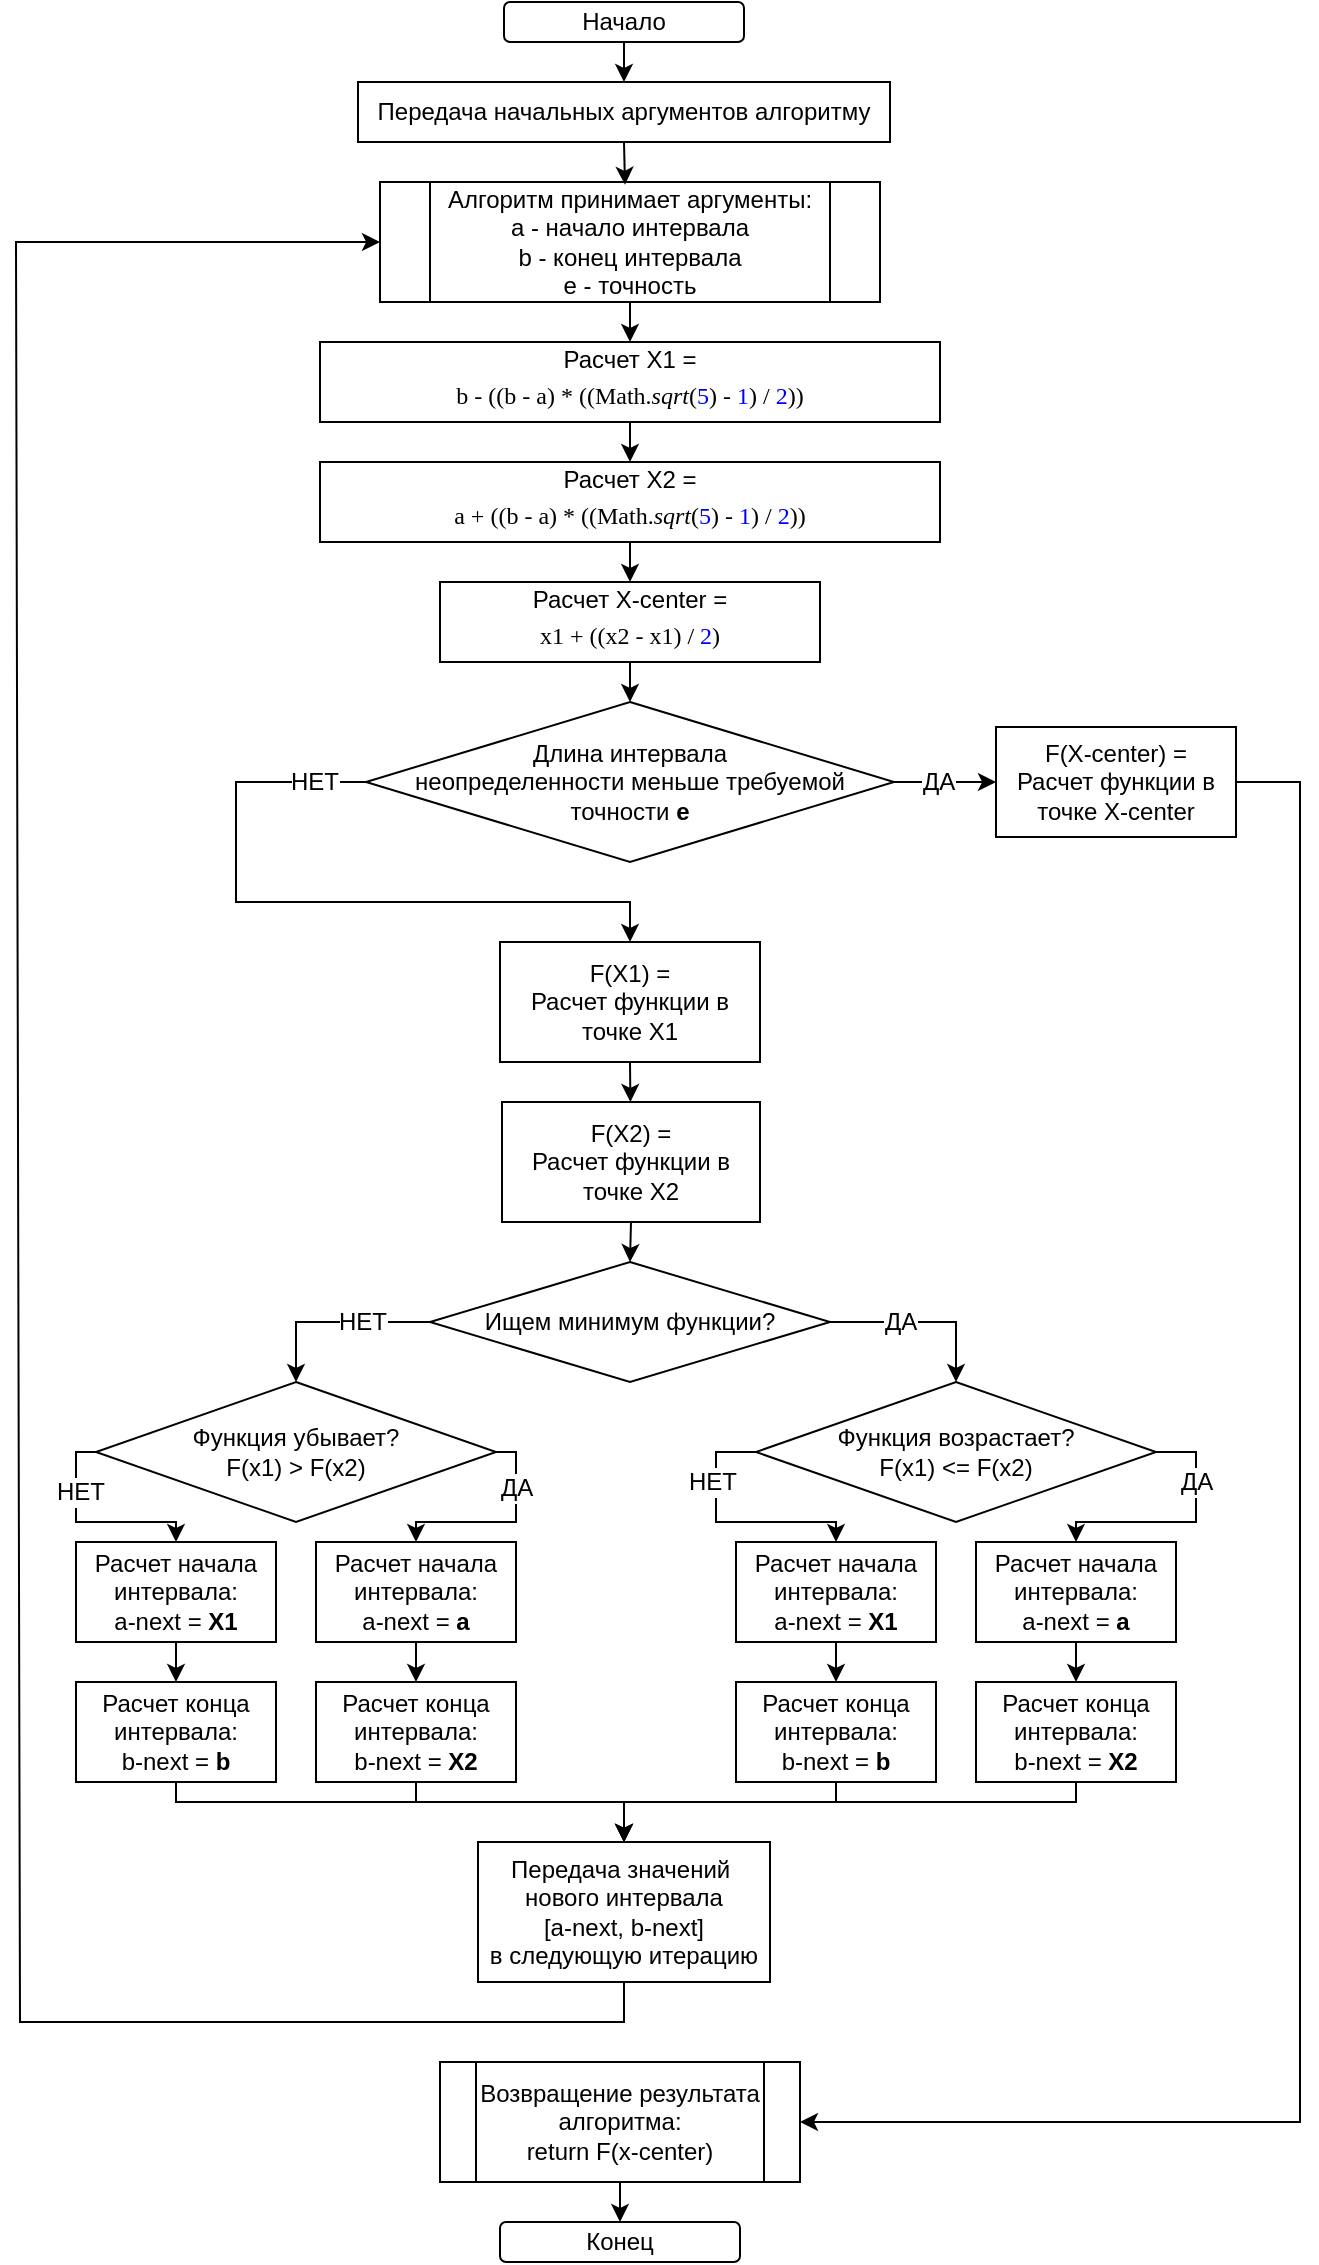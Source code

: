 <mxfile version="20.0.1" type="device"><diagram id="AWgY3_WEvs023gDAM9Rf" name="Page-1"><mxGraphModel dx="1091" dy="1331" grid="1" gridSize="10" guides="1" tooltips="1" connect="1" arrows="1" fold="1" page="1" pageScale="1" pageWidth="827" pageHeight="1169" math="0" shadow="0"><root><mxCell id="0"/><mxCell id="1" parent="0"/><mxCell id="5sqsjZnoNfGolz4D9qKl-1" value="Начало" style="rounded=1;whiteSpace=wrap;html=1;" vertex="1" parent="1"><mxGeometry x="352" y="20" width="120" height="20" as="geometry"/></mxCell><mxCell id="5sqsjZnoNfGolz4D9qKl-3" value="&lt;font style=&quot;font-size: 12px;&quot;&gt;&lt;span style=&quot;&quot;&gt;Алгоритм принимает аргументы:&lt;/span&gt;&lt;br style=&quot;&quot;&gt;&lt;span style=&quot;&quot;&gt;a - начало интервала&lt;/span&gt;&lt;br style=&quot;&quot;&gt;&lt;span style=&quot;&quot;&gt;b - конец интервала&lt;/span&gt;&lt;br style=&quot;&quot;&gt;&lt;span style=&quot;&quot;&gt;e - точность&lt;/span&gt;&lt;/font&gt;" style="shape=process;whiteSpace=wrap;html=1;backgroundOutline=1;" vertex="1" parent="1"><mxGeometry x="290" y="110" width="250" height="60" as="geometry"/></mxCell><mxCell id="5sqsjZnoNfGolz4D9qKl-4" value="Передача начальных аргументов алгоритму" style="rounded=0;whiteSpace=wrap;html=1;" vertex="1" parent="1"><mxGeometry x="279" y="60" width="266" height="30" as="geometry"/></mxCell><mxCell id="5sqsjZnoNfGolz4D9qKl-5" value="&lt;p style=&quot;line-height: 0;&quot;&gt;&lt;span style=&quot;background-color: initial;&quot;&gt;Расчет X1 =&lt;/span&gt;&lt;br&gt;&lt;/p&gt;&lt;pre style=&quot;background-color: rgb(255, 255, 255); font-family: Menlo; font-size: 9pt; line-height: 1;&quot;&gt;&lt;pre style=&quot;font-family: Menlo; font-size: 9pt;&quot;&gt;b - ((b - a) * ((Math.&lt;span style=&quot;font-style:italic;&quot;&gt;sqrt&lt;/span&gt;(&lt;span style=&quot;color:#0000ff;&quot;&gt;5&lt;/span&gt;) - &lt;span style=&quot;color:#0000ff;&quot;&gt;1&lt;/span&gt;) / &lt;span style=&quot;color:#0000ff;&quot;&gt;2&lt;/span&gt;))&lt;/pre&gt;&lt;/pre&gt;&lt;p&gt;&lt;/p&gt;" style="rounded=0;whiteSpace=wrap;html=1;" vertex="1" parent="1"><mxGeometry x="260" y="190" width="310" height="40" as="geometry"/></mxCell><mxCell id="5sqsjZnoNfGolz4D9qKl-6" value="&lt;p style=&quot;line-height: 0;&quot;&gt;&lt;span style=&quot;background-color: initial;&quot;&gt;Расчет X2 =&lt;/span&gt;&lt;br&gt;&lt;/p&gt;&lt;pre style=&quot;background-color: rgb(255, 255, 255); font-family: Menlo; font-size: 9pt; line-height: 1;&quot;&gt;&lt;pre style=&quot;font-family: Menlo; font-size: 9pt;&quot;&gt;a + ((b - a) * ((Math.&lt;span style=&quot;font-style:italic;&quot;&gt;sqrt&lt;/span&gt;(&lt;span style=&quot;color:#0000ff;&quot;&gt;5&lt;/span&gt;) - &lt;span style=&quot;color:#0000ff;&quot;&gt;1&lt;/span&gt;) / &lt;span style=&quot;color:#0000ff;&quot;&gt;2&lt;/span&gt;))&lt;/pre&gt;&lt;/pre&gt;&lt;p&gt;&lt;/p&gt;" style="rounded=0;whiteSpace=wrap;html=1;" vertex="1" parent="1"><mxGeometry x="260" y="250" width="310" height="40" as="geometry"/></mxCell><mxCell id="5sqsjZnoNfGolz4D9qKl-7" value="&lt;p style=&quot;line-height: 0;&quot;&gt;&lt;span style=&quot;background-color: initial;&quot;&gt;Расчет X-center =&lt;/span&gt;&lt;br&gt;&lt;/p&gt;&lt;pre style=&quot;background-color: rgb(255, 255, 255); font-family: Menlo; font-size: 9pt; line-height: 1;&quot;&gt;&lt;pre style=&quot;font-family: Menlo; font-size: 9pt;&quot;&gt;x1 + ((x2 - x1) / &lt;span style=&quot;color:#0000ff;&quot;&gt;2&lt;/span&gt;)&lt;/pre&gt;&lt;/pre&gt;&lt;p&gt;&lt;/p&gt;" style="rounded=0;whiteSpace=wrap;html=1;" vertex="1" parent="1"><mxGeometry x="320" y="310" width="190" height="40" as="geometry"/></mxCell><mxCell id="5sqsjZnoNfGolz4D9qKl-8" value="Длина интервала&lt;br&gt;неопределенности меньше требуемой точности &lt;b&gt;e&lt;/b&gt;" style="rhombus;whiteSpace=wrap;html=1;" vertex="1" parent="1"><mxGeometry x="283" y="370" width="264" height="80" as="geometry"/></mxCell><mxCell id="5sqsjZnoNfGolz4D9qKl-9" value="F(X-center) = &lt;br&gt;Расчет функции в точке X-center" style="rounded=0;whiteSpace=wrap;html=1;fontSize=12;" vertex="1" parent="1"><mxGeometry x="598" y="382.5" width="120" height="55" as="geometry"/></mxCell><mxCell id="5sqsjZnoNfGolz4D9qKl-10" value="" style="endArrow=classic;html=1;rounded=0;fontSize=12;entryX=0;entryY=0.5;entryDx=0;entryDy=0;exitX=1;exitY=0.5;exitDx=0;exitDy=0;" edge="1" parent="1" source="5sqsjZnoNfGolz4D9qKl-8" target="5sqsjZnoNfGolz4D9qKl-9"><mxGeometry width="50" height="50" relative="1" as="geometry"><mxPoint x="518" y="460" as="sourcePoint"/><mxPoint x="568" y="410" as="targetPoint"/></mxGeometry></mxCell><mxCell id="5sqsjZnoNfGolz4D9qKl-11" value="ДА" style="edgeLabel;html=1;align=center;verticalAlign=middle;resizable=0;points=[];fontSize=12;" vertex="1" connectable="0" parent="5sqsjZnoNfGolz4D9qKl-10"><mxGeometry x="-0.18" y="2" relative="1" as="geometry"><mxPoint x="1" y="2" as="offset"/></mxGeometry></mxCell><mxCell id="5sqsjZnoNfGolz4D9qKl-12" value="F(X1) = &lt;br&gt;Расчет функции в точке X1" style="rounded=0;whiteSpace=wrap;html=1;fontSize=12;" vertex="1" parent="1"><mxGeometry x="350" y="490" width="130" height="60" as="geometry"/></mxCell><mxCell id="5sqsjZnoNfGolz4D9qKl-13" value="НЕТ" style="endArrow=classic;html=1;rounded=0;fontSize=12;exitX=0;exitY=0.5;exitDx=0;exitDy=0;entryX=0.5;entryY=0;entryDx=0;entryDy=0;" edge="1" parent="1" source="5sqsjZnoNfGolz4D9qKl-8" target="5sqsjZnoNfGolz4D9qKl-12"><mxGeometry x="-0.849" width="50" height="50" relative="1" as="geometry"><mxPoint x="328" y="630" as="sourcePoint"/><mxPoint x="450" y="480" as="targetPoint"/><Array as="points"><mxPoint x="218" y="410"/><mxPoint x="218" y="470"/><mxPoint x="415" y="470"/></Array><mxPoint as="offset"/></mxGeometry></mxCell><mxCell id="5sqsjZnoNfGolz4D9qKl-16" value="F(X2) = &lt;br&gt;Расчет функции в точке X2" style="rounded=0;whiteSpace=wrap;html=1;fontSize=12;" vertex="1" parent="1"><mxGeometry x="351" y="570" width="129" height="60" as="geometry"/></mxCell><mxCell id="5sqsjZnoNfGolz4D9qKl-18" value="Ищем минимум функции?" style="rhombus;whiteSpace=wrap;html=1;fontSize=12;" vertex="1" parent="1"><mxGeometry x="315" y="650" width="200" height="60" as="geometry"/></mxCell><mxCell id="5sqsjZnoNfGolz4D9qKl-19" value="Функция возрастает?&lt;br&gt;F(x1) &amp;lt;= F(x2)" style="rhombus;whiteSpace=wrap;html=1;fontSize=12;" vertex="1" parent="1"><mxGeometry x="478" y="710" width="200" height="70" as="geometry"/></mxCell><mxCell id="5sqsjZnoNfGolz4D9qKl-20" value="Функция убывает?&lt;br&gt;F(x1) &amp;gt; F(x2)" style="rhombus;whiteSpace=wrap;html=1;fontSize=12;" vertex="1" parent="1"><mxGeometry x="148" y="710" width="200" height="70" as="geometry"/></mxCell><mxCell id="5sqsjZnoNfGolz4D9qKl-21" value="Расчет начала интервала:&lt;br&gt;a-next = &lt;b&gt;a&lt;/b&gt;" style="rounded=0;whiteSpace=wrap;html=1;fontSize=12;" vertex="1" parent="1"><mxGeometry x="588" y="790" width="100" height="50" as="geometry"/></mxCell><mxCell id="5sqsjZnoNfGolz4D9qKl-22" value="Расчет конца интервала:&lt;br&gt;b-next = &lt;b&gt;X2&lt;/b&gt;" style="rounded=0;whiteSpace=wrap;html=1;fontSize=12;" vertex="1" parent="1"><mxGeometry x="588" y="860" width="100" height="50" as="geometry"/></mxCell><mxCell id="5sqsjZnoNfGolz4D9qKl-23" value="Расчет начала интервала:&lt;br&gt;a-next = &lt;b&gt;X1&lt;/b&gt;" style="rounded=0;whiteSpace=wrap;html=1;fontSize=12;" vertex="1" parent="1"><mxGeometry x="468" y="790" width="100" height="50" as="geometry"/></mxCell><mxCell id="5sqsjZnoNfGolz4D9qKl-24" value="Расчет конца интервала:&lt;br&gt;b-next = &lt;b&gt;b&lt;/b&gt;" style="rounded=0;whiteSpace=wrap;html=1;fontSize=12;" vertex="1" parent="1"><mxGeometry x="468" y="860" width="100" height="50" as="geometry"/></mxCell><mxCell id="5sqsjZnoNfGolz4D9qKl-25" value="" style="endArrow=classic;html=1;rounded=0;fontSize=12;entryX=0.5;entryY=0;entryDx=0;entryDy=0;exitX=0;exitY=0.5;exitDx=0;exitDy=0;" edge="1" parent="1" source="5sqsjZnoNfGolz4D9qKl-19" target="5sqsjZnoNfGolz4D9qKl-23"><mxGeometry width="50" height="50" relative="1" as="geometry"><mxPoint x="438" y="870" as="sourcePoint"/><mxPoint x="488" y="820" as="targetPoint"/><Array as="points"><mxPoint x="458" y="745"/><mxPoint x="458" y="780"/><mxPoint x="518" y="780"/></Array></mxGeometry></mxCell><mxCell id="5sqsjZnoNfGolz4D9qKl-28" value="НЕТ" style="edgeLabel;html=1;align=center;verticalAlign=middle;resizable=0;points=[];fontSize=12;" vertex="1" connectable="0" parent="5sqsjZnoNfGolz4D9qKl-25"><mxGeometry x="-0.294" y="-2" relative="1" as="geometry"><mxPoint y="-9" as="offset"/></mxGeometry></mxCell><mxCell id="5sqsjZnoNfGolz4D9qKl-26" value="" style="endArrow=classic;html=1;rounded=0;fontSize=12;entryX=0.5;entryY=0;entryDx=0;entryDy=0;exitX=1;exitY=0.5;exitDx=0;exitDy=0;" edge="1" parent="1" source="5sqsjZnoNfGolz4D9qKl-19" target="5sqsjZnoNfGolz4D9qKl-21"><mxGeometry width="50" height="50" relative="1" as="geometry"><mxPoint x="558" y="850" as="sourcePoint"/><mxPoint x="608" y="800" as="targetPoint"/><Array as="points"><mxPoint x="698" y="745"/><mxPoint x="698" y="780"/><mxPoint x="638" y="780"/></Array></mxGeometry></mxCell><mxCell id="5sqsjZnoNfGolz4D9qKl-27" value="ДА" style="edgeLabel;html=1;align=center;verticalAlign=middle;resizable=0;points=[];fontSize=12;" vertex="1" connectable="0" parent="5sqsjZnoNfGolz4D9qKl-26"><mxGeometry x="-0.332" relative="1" as="geometry"><mxPoint y="-7" as="offset"/></mxGeometry></mxCell><mxCell id="5sqsjZnoNfGolz4D9qKl-29" value="" style="endArrow=classic;html=1;rounded=0;fontSize=12;entryX=0.5;entryY=0;entryDx=0;entryDy=0;exitX=0.5;exitY=1;exitDx=0;exitDy=0;" edge="1" parent="1" source="5sqsjZnoNfGolz4D9qKl-23" target="5sqsjZnoNfGolz4D9qKl-24"><mxGeometry width="50" height="50" relative="1" as="geometry"><mxPoint x="508" y="850" as="sourcePoint"/><mxPoint x="558" y="800" as="targetPoint"/></mxGeometry></mxCell><mxCell id="5sqsjZnoNfGolz4D9qKl-30" value="" style="endArrow=classic;html=1;rounded=0;fontSize=12;entryX=0.5;entryY=0;entryDx=0;entryDy=0;exitX=0.5;exitY=1;exitDx=0;exitDy=0;" edge="1" parent="1" source="5sqsjZnoNfGolz4D9qKl-21" target="5sqsjZnoNfGolz4D9qKl-22"><mxGeometry width="50" height="50" relative="1" as="geometry"><mxPoint x="468" y="850" as="sourcePoint"/><mxPoint x="468" y="870" as="targetPoint"/></mxGeometry></mxCell><mxCell id="5sqsjZnoNfGolz4D9qKl-37" value="Расчет начала интервала:&lt;br&gt;a-next = &lt;b&gt;a&lt;/b&gt;" style="rounded=0;whiteSpace=wrap;html=1;fontSize=12;" vertex="1" parent="1"><mxGeometry x="258" y="790" width="100" height="50" as="geometry"/></mxCell><mxCell id="5sqsjZnoNfGolz4D9qKl-38" value="Расчет конца интервала:&lt;br&gt;b-next = &lt;b&gt;X2&lt;/b&gt;" style="rounded=0;whiteSpace=wrap;html=1;fontSize=12;" vertex="1" parent="1"><mxGeometry x="258" y="860" width="100" height="50" as="geometry"/></mxCell><mxCell id="5sqsjZnoNfGolz4D9qKl-39" value="Расчет начала интервала:&lt;br&gt;a-next = &lt;b&gt;X1&lt;/b&gt;" style="rounded=0;whiteSpace=wrap;html=1;fontSize=12;" vertex="1" parent="1"><mxGeometry x="138" y="790" width="100" height="50" as="geometry"/></mxCell><mxCell id="5sqsjZnoNfGolz4D9qKl-40" value="Расчет конца интервала:&lt;br&gt;b-next = &lt;b&gt;b&lt;/b&gt;" style="rounded=0;whiteSpace=wrap;html=1;fontSize=12;" vertex="1" parent="1"><mxGeometry x="138" y="860" width="100" height="50" as="geometry"/></mxCell><mxCell id="5sqsjZnoNfGolz4D9qKl-41" value="" style="endArrow=classic;html=1;rounded=0;fontSize=12;entryX=0.5;entryY=0;entryDx=0;entryDy=0;exitX=0.5;exitY=1;exitDx=0;exitDy=0;" edge="1" parent="1" source="5sqsjZnoNfGolz4D9qKl-39" target="5sqsjZnoNfGolz4D9qKl-40"><mxGeometry width="50" height="50" relative="1" as="geometry"><mxPoint x="148" y="870" as="sourcePoint"/><mxPoint x="198" y="820" as="targetPoint"/></mxGeometry></mxCell><mxCell id="5sqsjZnoNfGolz4D9qKl-42" value="" style="endArrow=classic;html=1;rounded=0;fontSize=12;entryX=0.5;entryY=0;entryDx=0;entryDy=0;exitX=0.5;exitY=1;exitDx=0;exitDy=0;" edge="1" parent="1" source="5sqsjZnoNfGolz4D9qKl-37" target="5sqsjZnoNfGolz4D9qKl-38"><mxGeometry width="50" height="50" relative="1" as="geometry"><mxPoint x="168" y="870" as="sourcePoint"/><mxPoint x="168" y="890" as="targetPoint"/></mxGeometry></mxCell><mxCell id="5sqsjZnoNfGolz4D9qKl-44" value="ДА" style="endArrow=classic;html=1;rounded=0;fontSize=12;exitX=1;exitY=0.5;exitDx=0;exitDy=0;entryX=0.5;entryY=0;entryDx=0;entryDy=0;" edge="1" parent="1" source="5sqsjZnoNfGolz4D9qKl-18" target="5sqsjZnoNfGolz4D9qKl-19"><mxGeometry x="-0.25" width="50" height="50" relative="1" as="geometry"><mxPoint x="278" y="970" as="sourcePoint"/><mxPoint x="328" y="920" as="targetPoint"/><Array as="points"><mxPoint x="578" y="680"/></Array><mxPoint as="offset"/></mxGeometry></mxCell><mxCell id="5sqsjZnoNfGolz4D9qKl-45" value="" style="endArrow=classic;html=1;rounded=0;fontSize=12;entryX=0.5;entryY=0;entryDx=0;entryDy=0;exitX=0;exitY=0.5;exitDx=0;exitDy=0;" edge="1" parent="1" source="5sqsjZnoNfGolz4D9qKl-18" target="5sqsjZnoNfGolz4D9qKl-20"><mxGeometry width="50" height="50" relative="1" as="geometry"><mxPoint x="308" y="970" as="sourcePoint"/><mxPoint x="358" y="920" as="targetPoint"/><Array as="points"><mxPoint x="248" y="680"/></Array></mxGeometry></mxCell><mxCell id="5sqsjZnoNfGolz4D9qKl-46" value="НЕТ&lt;br&gt;" style="edgeLabel;html=1;align=center;verticalAlign=middle;resizable=0;points=[];fontSize=12;" vertex="1" connectable="0" parent="5sqsjZnoNfGolz4D9qKl-45"><mxGeometry x="0.024" y="-2" relative="1" as="geometry"><mxPoint x="15" y="2" as="offset"/></mxGeometry></mxCell><mxCell id="5sqsjZnoNfGolz4D9qKl-48" value="" style="endArrow=classic;html=1;rounded=0;fontSize=12;exitX=0;exitY=0.5;exitDx=0;exitDy=0;entryX=0.5;entryY=0;entryDx=0;entryDy=0;" edge="1" parent="1" source="5sqsjZnoNfGolz4D9qKl-20" target="5sqsjZnoNfGolz4D9qKl-39"><mxGeometry width="50" height="50" relative="1" as="geometry"><mxPoint x="298" y="850" as="sourcePoint"/><mxPoint x="128" y="780" as="targetPoint"/><Array as="points"><mxPoint x="138" y="745"/><mxPoint x="138" y="780"/><mxPoint x="188" y="780"/></Array></mxGeometry></mxCell><mxCell id="5sqsjZnoNfGolz4D9qKl-51" value="НЕТ" style="edgeLabel;html=1;align=center;verticalAlign=middle;resizable=0;points=[];fontSize=12;" vertex="1" connectable="0" parent="5sqsjZnoNfGolz4D9qKl-48"><mxGeometry x="-0.429" y="2" relative="1" as="geometry"><mxPoint as="offset"/></mxGeometry></mxCell><mxCell id="5sqsjZnoNfGolz4D9qKl-49" value="" style="endArrow=classic;html=1;rounded=0;fontSize=12;exitX=1;exitY=0.5;exitDx=0;exitDy=0;entryX=0.5;entryY=0;entryDx=0;entryDy=0;" edge="1" parent="1" source="5sqsjZnoNfGolz4D9qKl-20" target="5sqsjZnoNfGolz4D9qKl-37"><mxGeometry width="50" height="50" relative="1" as="geometry"><mxPoint x="158" y="755" as="sourcePoint"/><mxPoint x="368" y="780" as="targetPoint"/><Array as="points"><mxPoint x="358" y="745"/><mxPoint x="358" y="780"/><mxPoint x="308" y="780"/></Array></mxGeometry></mxCell><mxCell id="5sqsjZnoNfGolz4D9qKl-50" value="ДА" style="edgeLabel;html=1;align=center;verticalAlign=middle;resizable=0;points=[];fontSize=12;" vertex="1" connectable="0" parent="5sqsjZnoNfGolz4D9qKl-49"><mxGeometry x="-0.467" relative="1" as="geometry"><mxPoint as="offset"/></mxGeometry></mxCell><mxCell id="5sqsjZnoNfGolz4D9qKl-52" value="Передача значений&amp;nbsp; нового интервала&lt;br&gt;[a-next, b-next]&lt;br&gt;в следующую итерацию" style="rounded=0;whiteSpace=wrap;html=1;fontSize=12;" vertex="1" parent="1"><mxGeometry x="339" y="940" width="146" height="70" as="geometry"/></mxCell><mxCell id="5sqsjZnoNfGolz4D9qKl-53" value="" style="endArrow=classic;html=1;rounded=0;fontSize=12;exitX=0.5;exitY=1;exitDx=0;exitDy=0;entryX=0.5;entryY=0;entryDx=0;entryDy=0;" edge="1" parent="1" source="5sqsjZnoNfGolz4D9qKl-40" target="5sqsjZnoNfGolz4D9qKl-52"><mxGeometry width="50" height="50" relative="1" as="geometry"><mxPoint x="378" y="960" as="sourcePoint"/><mxPoint x="428" y="910" as="targetPoint"/><Array as="points"><mxPoint x="188" y="920"/><mxPoint x="412" y="920"/></Array></mxGeometry></mxCell><mxCell id="5sqsjZnoNfGolz4D9qKl-54" value="" style="endArrow=classic;html=1;rounded=0;fontSize=12;exitX=0.5;exitY=1;exitDx=0;exitDy=0;entryX=0.5;entryY=0;entryDx=0;entryDy=0;" edge="1" parent="1" source="5sqsjZnoNfGolz4D9qKl-38" target="5sqsjZnoNfGolz4D9qKl-52"><mxGeometry width="50" height="50" relative="1" as="geometry"><mxPoint x="338" y="1020" as="sourcePoint"/><mxPoint x="388" y="970" as="targetPoint"/><Array as="points"><mxPoint x="308" y="920"/><mxPoint x="412" y="920"/></Array></mxGeometry></mxCell><mxCell id="5sqsjZnoNfGolz4D9qKl-55" value="" style="endArrow=classic;html=1;rounded=0;fontSize=12;exitX=0.5;exitY=1;exitDx=0;exitDy=0;entryX=0.5;entryY=0;entryDx=0;entryDy=0;" edge="1" parent="1" source="5sqsjZnoNfGolz4D9qKl-24" target="5sqsjZnoNfGolz4D9qKl-52"><mxGeometry width="50" height="50" relative="1" as="geometry"><mxPoint x="398" y="1040" as="sourcePoint"/><mxPoint x="448" y="990" as="targetPoint"/><Array as="points"><mxPoint x="518" y="920"/><mxPoint x="412" y="920"/></Array></mxGeometry></mxCell><mxCell id="5sqsjZnoNfGolz4D9qKl-56" value="" style="endArrow=classic;html=1;rounded=0;fontSize=12;exitX=0.5;exitY=1;exitDx=0;exitDy=0;entryX=0.5;entryY=0;entryDx=0;entryDy=0;" edge="1" parent="1" source="5sqsjZnoNfGolz4D9qKl-22" target="5sqsjZnoNfGolz4D9qKl-52"><mxGeometry width="50" height="50" relative="1" as="geometry"><mxPoint x="468" y="1000" as="sourcePoint"/><mxPoint x="518" y="950" as="targetPoint"/><Array as="points"><mxPoint x="638" y="920"/><mxPoint x="412" y="920"/></Array></mxGeometry></mxCell><mxCell id="5sqsjZnoNfGolz4D9qKl-57" value="" style="endArrow=classic;html=1;rounded=0;fontSize=12;exitX=0.5;exitY=1;exitDx=0;exitDy=0;entryX=0;entryY=0.5;entryDx=0;entryDy=0;" edge="1" parent="1" source="5sqsjZnoNfGolz4D9qKl-52" target="5sqsjZnoNfGolz4D9qKl-3"><mxGeometry width="50" height="50" relative="1" as="geometry"><mxPoint x="328" y="640" as="sourcePoint"/><mxPoint x="378" y="590" as="targetPoint"/><Array as="points"><mxPoint x="412" y="1030"/><mxPoint x="110" y="1030"/><mxPoint x="108" y="140"/></Array></mxGeometry></mxCell><mxCell id="5sqsjZnoNfGolz4D9qKl-58" value="Конец" style="rounded=1;whiteSpace=wrap;html=1;fontSize=12;" vertex="1" parent="1"><mxGeometry x="350" y="1130" width="120" height="20" as="geometry"/></mxCell><mxCell id="5sqsjZnoNfGolz4D9qKl-61" value="&lt;span style=&quot;&quot;&gt;Возвращение результата алгоритма:&lt;br&gt;return F(x-center)&lt;br&gt;&lt;/span&gt;" style="shape=process;whiteSpace=wrap;html=1;backgroundOutline=1;fontSize=12;" vertex="1" parent="1"><mxGeometry x="320" y="1050" width="180" height="60" as="geometry"/></mxCell><mxCell id="5sqsjZnoNfGolz4D9qKl-62" value="" style="endArrow=classic;html=1;rounded=0;fontSize=12;exitX=1;exitY=0.5;exitDx=0;exitDy=0;entryX=1;entryY=0.5;entryDx=0;entryDy=0;" edge="1" parent="1" source="5sqsjZnoNfGolz4D9qKl-9" target="5sqsjZnoNfGolz4D9qKl-61"><mxGeometry width="50" height="50" relative="1" as="geometry"><mxPoint x="420" y="700" as="sourcePoint"/><mxPoint x="730" y="1150" as="targetPoint"/><Array as="points"><mxPoint x="750" y="410"/><mxPoint x="750" y="1080"/></Array></mxGeometry></mxCell><mxCell id="5sqsjZnoNfGolz4D9qKl-63" value="" style="endArrow=classic;html=1;rounded=0;fontSize=12;exitX=0.5;exitY=1;exitDx=0;exitDy=0;entryX=0.5;entryY=0;entryDx=0;entryDy=0;" edge="1" parent="1" source="5sqsjZnoNfGolz4D9qKl-61" target="5sqsjZnoNfGolz4D9qKl-58"><mxGeometry width="50" height="50" relative="1" as="geometry"><mxPoint x="410" y="970" as="sourcePoint"/><mxPoint x="460" y="920" as="targetPoint"/></mxGeometry></mxCell><mxCell id="5sqsjZnoNfGolz4D9qKl-64" value="" style="endArrow=classic;html=1;rounded=0;fontSize=12;exitX=0.5;exitY=1;exitDx=0;exitDy=0;entryX=0.5;entryY=0;entryDx=0;entryDy=0;" edge="1" parent="1" source="5sqsjZnoNfGolz4D9qKl-1" target="5sqsjZnoNfGolz4D9qKl-4"><mxGeometry width="50" height="50" relative="1" as="geometry"><mxPoint x="350" y="230" as="sourcePoint"/><mxPoint x="400" y="180" as="targetPoint"/></mxGeometry></mxCell><mxCell id="5sqsjZnoNfGolz4D9qKl-65" value="" style="endArrow=classic;html=1;rounded=0;fontSize=12;exitX=0.5;exitY=1;exitDx=0;exitDy=0;entryX=0.49;entryY=0.023;entryDx=0;entryDy=0;entryPerimeter=0;" edge="1" parent="1" source="5sqsjZnoNfGolz4D9qKl-4" target="5sqsjZnoNfGolz4D9qKl-3"><mxGeometry width="50" height="50" relative="1" as="geometry"><mxPoint x="350" y="230" as="sourcePoint"/><mxPoint x="400" y="180" as="targetPoint"/></mxGeometry></mxCell><mxCell id="5sqsjZnoNfGolz4D9qKl-66" value="" style="endArrow=classic;html=1;rounded=0;fontSize=12;exitX=0.5;exitY=1;exitDx=0;exitDy=0;entryX=0.5;entryY=0;entryDx=0;entryDy=0;" edge="1" parent="1" source="5sqsjZnoNfGolz4D9qKl-3" target="5sqsjZnoNfGolz4D9qKl-5"><mxGeometry width="50" height="50" relative="1" as="geometry"><mxPoint x="350" y="290" as="sourcePoint"/><mxPoint x="400" y="240" as="targetPoint"/></mxGeometry></mxCell><mxCell id="5sqsjZnoNfGolz4D9qKl-67" value="" style="endArrow=classic;html=1;rounded=0;fontSize=12;exitX=0.5;exitY=1;exitDx=0;exitDy=0;entryX=0.5;entryY=0;entryDx=0;entryDy=0;" edge="1" parent="1" source="5sqsjZnoNfGolz4D9qKl-5" target="5sqsjZnoNfGolz4D9qKl-6"><mxGeometry width="50" height="50" relative="1" as="geometry"><mxPoint x="350" y="290" as="sourcePoint"/><mxPoint x="412" y="250" as="targetPoint"/></mxGeometry></mxCell><mxCell id="5sqsjZnoNfGolz4D9qKl-68" value="" style="endArrow=classic;html=1;rounded=0;fontSize=12;exitX=0.5;exitY=1;exitDx=0;exitDy=0;entryX=0.5;entryY=0;entryDx=0;entryDy=0;" edge="1" parent="1" source="5sqsjZnoNfGolz4D9qKl-6" target="5sqsjZnoNfGolz4D9qKl-7"><mxGeometry width="50" height="50" relative="1" as="geometry"><mxPoint x="350" y="290" as="sourcePoint"/><mxPoint x="400" y="240" as="targetPoint"/></mxGeometry></mxCell><mxCell id="5sqsjZnoNfGolz4D9qKl-74" value="" style="endArrow=classic;html=1;rounded=0;fontSize=12;exitX=0.5;exitY=1;exitDx=0;exitDy=0;entryX=0.5;entryY=0;entryDx=0;entryDy=0;" edge="1" parent="1" source="5sqsjZnoNfGolz4D9qKl-7" target="5sqsjZnoNfGolz4D9qKl-8"><mxGeometry width="50" height="50" relative="1" as="geometry"><mxPoint x="380" y="420" as="sourcePoint"/><mxPoint x="430" y="370" as="targetPoint"/></mxGeometry></mxCell><mxCell id="5sqsjZnoNfGolz4D9qKl-75" value="" style="endArrow=classic;html=1;rounded=0;fontSize=12;exitX=0.5;exitY=1;exitDx=0;exitDy=0;" edge="1" parent="1" source="5sqsjZnoNfGolz4D9qKl-12" target="5sqsjZnoNfGolz4D9qKl-16"><mxGeometry width="50" height="50" relative="1" as="geometry"><mxPoint x="380" y="630" as="sourcePoint"/><mxPoint x="430" y="580" as="targetPoint"/></mxGeometry></mxCell><mxCell id="5sqsjZnoNfGolz4D9qKl-76" value="" style="endArrow=classic;html=1;rounded=0;fontSize=12;exitX=0.5;exitY=1;exitDx=0;exitDy=0;entryX=0.5;entryY=0;entryDx=0;entryDy=0;" edge="1" parent="1" source="5sqsjZnoNfGolz4D9qKl-16" target="5sqsjZnoNfGolz4D9qKl-18"><mxGeometry width="50" height="50" relative="1" as="geometry"><mxPoint x="380" y="630" as="sourcePoint"/><mxPoint x="430" y="580" as="targetPoint"/></mxGeometry></mxCell></root></mxGraphModel></diagram></mxfile>